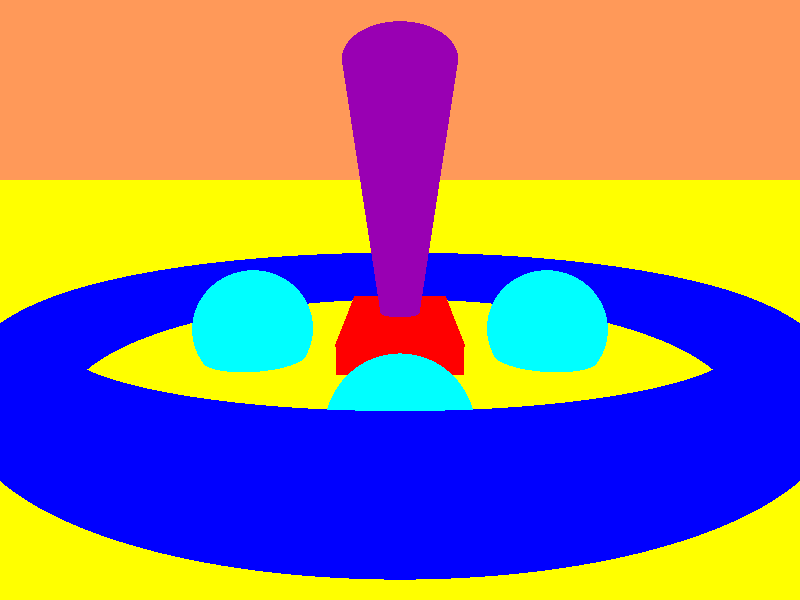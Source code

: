 
#declare spherePos = <-2.5,0.5,0>;

background { 
    rgb<1,0.6,0.35>
}


camera {
    location<0,3,-10>
    look_at <0,1,0>
}

 
light_source {
    <-100,40,-4> //location
    rgb<1,1,1>
}
         

light_source {
    <50,40,-4> //location
    rgb<1,1,1>
}         
         

plane {
    <0,1,0> //normal vector
    0 //distance from origin
    texture {
        pigment {
            rgb<1,1,0>
        }
    }
}

 
sphere {
    spherePos //position of sphere
    1   //radius 
    texture {
        pigment {
            rgb<0,1,1>
        }
    }
}    
   

sphere {
    <0,-0.25,-2.5> //position of sphere
    1   //radius 
    texture {
        pigment {
            rgb<0,1,1>
        }
    }
}   
   

sphere {
    <2.5,0.5,0> //position of sphere
    1   //radius 
    texture {
        pigment {
            rgb<0,1,1>
        }
    }
}


box {
    <-1,0,-1>
    <1,0.5,3>
    texture {
        pigment {
            rgb<1,0,0>
        }
    }
}  


cone {
    <15,1,-1> //point 1
    0.3     //radius of point 1   
    <15,4,10> // point 2
    1.5       //radius of point 2
    texture {
        pigment {
            rgb<0.6,0,0.7>
        }
    
    }
}


cone {
    <0,1,-1> //point 1
    0.3     //radius of point 1   
    <0,5,1> // point 2
    1       //radius of point 2
    texture {
        pigment {
            rgb<0.6,0,0.7>
        }
    
    }
}


torus {
    5.5 //outer radius
    0.65 //inner radius
    translate <0,0.5,0>
    texture {
        pigment {
            rgb <0,0,1>
        }
    }
}